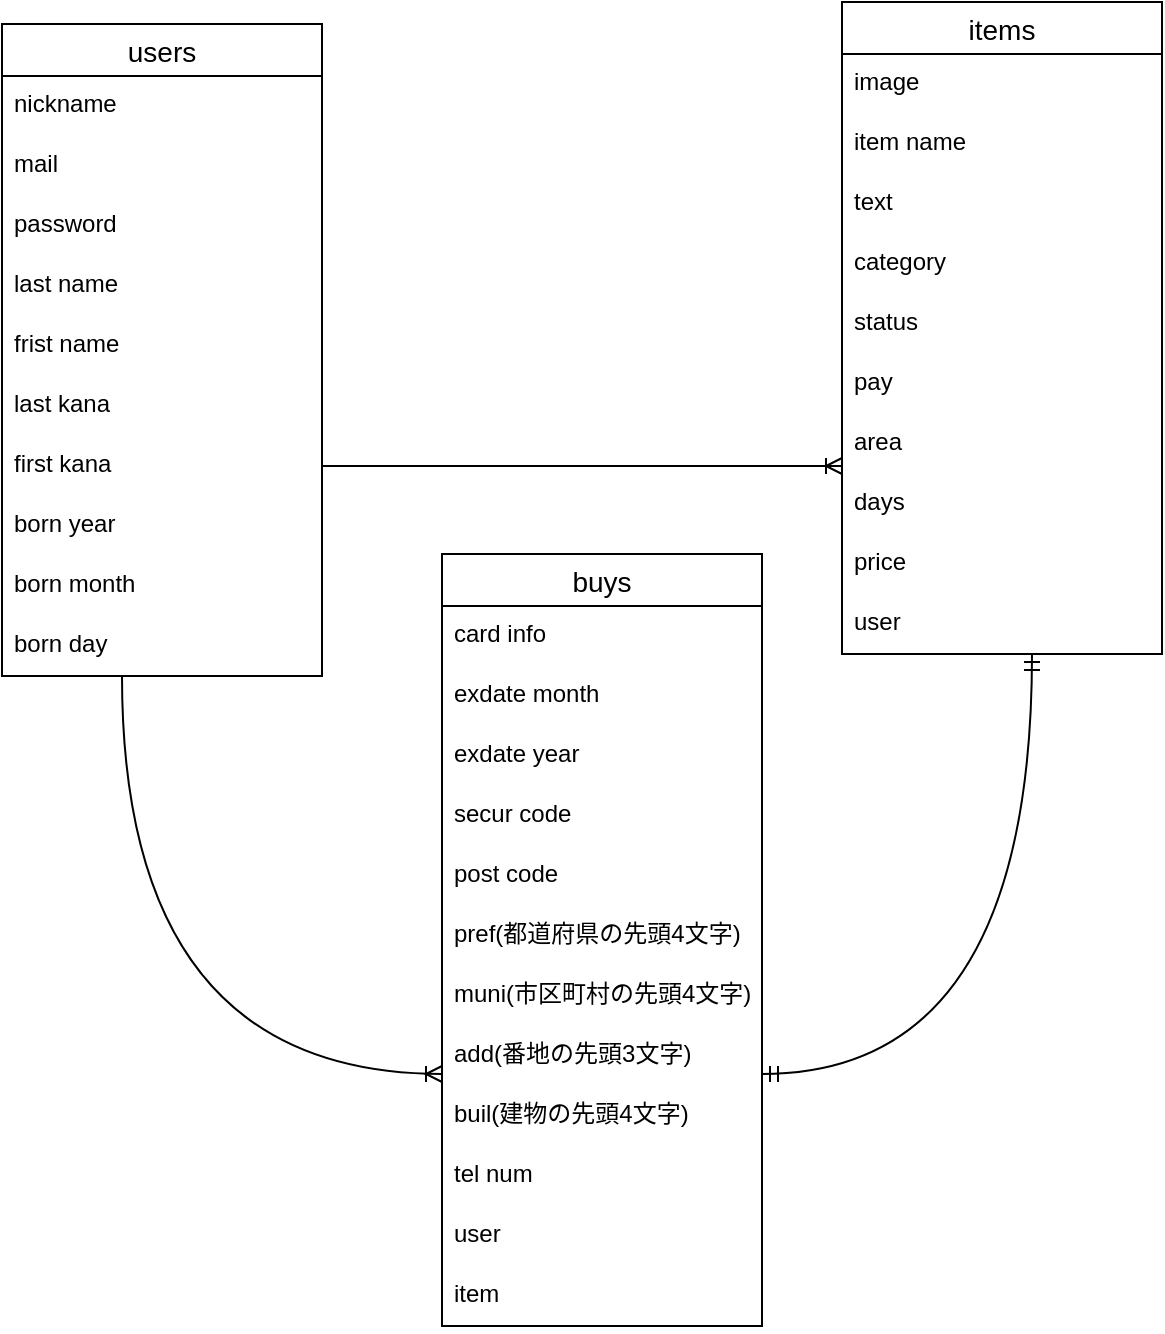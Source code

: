 <mxfile>
    <diagram id="XkLHa714f84j_jIFDD_4" name="ページ1">
        <mxGraphModel dx="264" dy="520" grid="1" gridSize="10" guides="1" tooltips="1" connect="1" arrows="1" fold="1" page="1" pageScale="1" pageWidth="827" pageHeight="1169" math="0" shadow="0">
            <root>
                <mxCell id="0"/>
                <mxCell id="1" parent="0"/>
                <mxCell id="wtujgE6eUzA9HzroTaK6-1" value="buys" style="swimlane;fontStyle=0;childLayout=stackLayout;horizontal=1;startSize=26;horizontalStack=0;resizeParent=1;resizeParentMax=0;resizeLast=0;collapsible=1;marginBottom=0;align=center;fontSize=14;" vertex="1" parent="1">
                    <mxGeometry x="270" y="290" width="160" height="386" as="geometry"/>
                </mxCell>
                <mxCell id="wtujgE6eUzA9HzroTaK6-2" value="card info" style="text;strokeColor=none;fillColor=none;spacingLeft=4;spacingRight=4;overflow=hidden;rotatable=0;points=[[0,0.5],[1,0.5]];portConstraint=eastwest;fontSize=12;" vertex="1" parent="wtujgE6eUzA9HzroTaK6-1">
                    <mxGeometry y="26" width="160" height="30" as="geometry"/>
                </mxCell>
                <mxCell id="wtujgE6eUzA9HzroTaK6-3" value="exdate month" style="text;strokeColor=none;fillColor=none;spacingLeft=4;spacingRight=4;overflow=hidden;rotatable=0;points=[[0,0.5],[1,0.5]];portConstraint=eastwest;fontSize=12;" vertex="1" parent="wtujgE6eUzA9HzroTaK6-1">
                    <mxGeometry y="56" width="160" height="30" as="geometry"/>
                </mxCell>
                <mxCell id="wtujgE6eUzA9HzroTaK6-4" value="exdate year" style="text;strokeColor=none;fillColor=none;spacingLeft=4;spacingRight=4;overflow=hidden;rotatable=0;points=[[0,0.5],[1,0.5]];portConstraint=eastwest;fontSize=12;" vertex="1" parent="wtujgE6eUzA9HzroTaK6-1">
                    <mxGeometry y="86" width="160" height="30" as="geometry"/>
                </mxCell>
                <mxCell id="wtujgE6eUzA9HzroTaK6-51" value="secur code" style="text;strokeColor=none;fillColor=none;spacingLeft=4;spacingRight=4;overflow=hidden;rotatable=0;points=[[0,0.5],[1,0.5]];portConstraint=eastwest;fontSize=12;" vertex="1" parent="wtujgE6eUzA9HzroTaK6-1">
                    <mxGeometry y="116" width="160" height="30" as="geometry"/>
                </mxCell>
                <mxCell id="wtujgE6eUzA9HzroTaK6-52" value="post code" style="text;strokeColor=none;fillColor=none;spacingLeft=4;spacingRight=4;overflow=hidden;rotatable=0;points=[[0,0.5],[1,0.5]];portConstraint=eastwest;fontSize=12;" vertex="1" parent="wtujgE6eUzA9HzroTaK6-1">
                    <mxGeometry y="146" width="160" height="30" as="geometry"/>
                </mxCell>
                <mxCell id="wtujgE6eUzA9HzroTaK6-53" value="pref(都道府県の先頭4文字)" style="text;strokeColor=none;fillColor=none;spacingLeft=4;spacingRight=4;overflow=hidden;rotatable=0;points=[[0,0.5],[1,0.5]];portConstraint=eastwest;fontSize=12;" vertex="1" parent="wtujgE6eUzA9HzroTaK6-1">
                    <mxGeometry y="176" width="160" height="30" as="geometry"/>
                </mxCell>
                <mxCell id="wtujgE6eUzA9HzroTaK6-54" value="muni(市区町村の先頭4文字)" style="text;strokeColor=none;fillColor=none;spacingLeft=4;spacingRight=4;overflow=hidden;rotatable=0;points=[[0,0.5],[1,0.5]];portConstraint=eastwest;fontSize=12;" vertex="1" parent="wtujgE6eUzA9HzroTaK6-1">
                    <mxGeometry y="206" width="160" height="30" as="geometry"/>
                </mxCell>
                <mxCell id="wtujgE6eUzA9HzroTaK6-55" value="add(番地の先頭3文字)" style="text;strokeColor=none;fillColor=none;spacingLeft=4;spacingRight=4;overflow=hidden;rotatable=0;points=[[0,0.5],[1,0.5]];portConstraint=eastwest;fontSize=12;" vertex="1" parent="wtujgE6eUzA9HzroTaK6-1">
                    <mxGeometry y="236" width="160" height="30" as="geometry"/>
                </mxCell>
                <mxCell id="wtujgE6eUzA9HzroTaK6-56" value="buil(建物の先頭4文字)" style="text;strokeColor=none;fillColor=none;spacingLeft=4;spacingRight=4;overflow=hidden;rotatable=0;points=[[0,0.5],[1,0.5]];portConstraint=eastwest;fontSize=12;" vertex="1" parent="wtujgE6eUzA9HzroTaK6-1">
                    <mxGeometry y="266" width="160" height="30" as="geometry"/>
                </mxCell>
                <mxCell id="wtujgE6eUzA9HzroTaK6-57" value="tel num" style="text;strokeColor=none;fillColor=none;spacingLeft=4;spacingRight=4;overflow=hidden;rotatable=0;points=[[0,0.5],[1,0.5]];portConstraint=eastwest;fontSize=12;" vertex="1" parent="wtujgE6eUzA9HzroTaK6-1">
                    <mxGeometry y="296" width="160" height="30" as="geometry"/>
                </mxCell>
                <mxCell id="wtujgE6eUzA9HzroTaK6-73" value="user" style="text;strokeColor=none;fillColor=none;spacingLeft=4;spacingRight=4;overflow=hidden;rotatable=0;points=[[0,0.5],[1,0.5]];portConstraint=eastwest;fontSize=12;" vertex="1" parent="wtujgE6eUzA9HzroTaK6-1">
                    <mxGeometry y="326" width="160" height="30" as="geometry"/>
                </mxCell>
                <mxCell id="wtujgE6eUzA9HzroTaK6-74" value="item" style="text;strokeColor=none;fillColor=none;spacingLeft=4;spacingRight=4;overflow=hidden;rotatable=0;points=[[0,0.5],[1,0.5]];portConstraint=eastwest;fontSize=12;" vertex="1" parent="wtujgE6eUzA9HzroTaK6-1">
                    <mxGeometry y="356" width="160" height="30" as="geometry"/>
                </mxCell>
                <mxCell id="wtujgE6eUzA9HzroTaK6-5" value="items" style="swimlane;fontStyle=0;childLayout=stackLayout;horizontal=1;startSize=26;horizontalStack=0;resizeParent=1;resizeParentMax=0;resizeLast=0;collapsible=1;marginBottom=0;align=center;fontSize=14;" vertex="1" parent="1">
                    <mxGeometry x="470" y="14" width="160" height="326" as="geometry"/>
                </mxCell>
                <mxCell id="wtujgE6eUzA9HzroTaK6-6" value="image" style="text;strokeColor=none;fillColor=none;spacingLeft=4;spacingRight=4;overflow=hidden;rotatable=0;points=[[0,0.5],[1,0.5]];portConstraint=eastwest;fontSize=12;" vertex="1" parent="wtujgE6eUzA9HzroTaK6-5">
                    <mxGeometry y="26" width="160" height="30" as="geometry"/>
                </mxCell>
                <mxCell id="wtujgE6eUzA9HzroTaK6-7" value="item name" style="text;strokeColor=none;fillColor=none;spacingLeft=4;spacingRight=4;overflow=hidden;rotatable=0;points=[[0,0.5],[1,0.5]];portConstraint=eastwest;fontSize=12;" vertex="1" parent="wtujgE6eUzA9HzroTaK6-5">
                    <mxGeometry y="56" width="160" height="30" as="geometry"/>
                </mxCell>
                <mxCell id="wtujgE6eUzA9HzroTaK6-8" value="text" style="text;strokeColor=none;fillColor=none;spacingLeft=4;spacingRight=4;overflow=hidden;rotatable=0;points=[[0,0.5],[1,0.5]];portConstraint=eastwest;fontSize=12;" vertex="1" parent="wtujgE6eUzA9HzroTaK6-5">
                    <mxGeometry y="86" width="160" height="30" as="geometry"/>
                </mxCell>
                <mxCell id="wtujgE6eUzA9HzroTaK6-40" value="category" style="text;strokeColor=none;fillColor=none;spacingLeft=4;spacingRight=4;overflow=hidden;rotatable=0;points=[[0,0.5],[1,0.5]];portConstraint=eastwest;fontSize=12;" vertex="1" parent="wtujgE6eUzA9HzroTaK6-5">
                    <mxGeometry y="116" width="160" height="30" as="geometry"/>
                </mxCell>
                <mxCell id="wtujgE6eUzA9HzroTaK6-41" value="status" style="text;strokeColor=none;fillColor=none;spacingLeft=4;spacingRight=4;overflow=hidden;rotatable=0;points=[[0,0.5],[1,0.5]];portConstraint=eastwest;fontSize=12;" vertex="1" parent="wtujgE6eUzA9HzroTaK6-5">
                    <mxGeometry y="146" width="160" height="30" as="geometry"/>
                </mxCell>
                <mxCell id="wtujgE6eUzA9HzroTaK6-42" value="pay" style="text;strokeColor=none;fillColor=none;spacingLeft=4;spacingRight=4;overflow=hidden;rotatable=0;points=[[0,0.5],[1,0.5]];portConstraint=eastwest;fontSize=12;" vertex="1" parent="wtujgE6eUzA9HzroTaK6-5">
                    <mxGeometry y="176" width="160" height="30" as="geometry"/>
                </mxCell>
                <mxCell id="wtujgE6eUzA9HzroTaK6-43" value="area" style="text;strokeColor=none;fillColor=none;spacingLeft=4;spacingRight=4;overflow=hidden;rotatable=0;points=[[0,0.5],[1,0.5]];portConstraint=eastwest;fontSize=12;" vertex="1" parent="wtujgE6eUzA9HzroTaK6-5">
                    <mxGeometry y="206" width="160" height="30" as="geometry"/>
                </mxCell>
                <mxCell id="wtujgE6eUzA9HzroTaK6-44" value="days" style="text;strokeColor=none;fillColor=none;spacingLeft=4;spacingRight=4;overflow=hidden;rotatable=0;points=[[0,0.5],[1,0.5]];portConstraint=eastwest;fontSize=12;" vertex="1" parent="wtujgE6eUzA9HzroTaK6-5">
                    <mxGeometry y="236" width="160" height="30" as="geometry"/>
                </mxCell>
                <mxCell id="wtujgE6eUzA9HzroTaK6-45" value="price" style="text;strokeColor=none;fillColor=none;spacingLeft=4;spacingRight=4;overflow=hidden;rotatable=0;points=[[0,0.5],[1,0.5]];portConstraint=eastwest;fontSize=12;" vertex="1" parent="wtujgE6eUzA9HzroTaK6-5">
                    <mxGeometry y="266" width="160" height="30" as="geometry"/>
                </mxCell>
                <mxCell id="wtujgE6eUzA9HzroTaK6-72" value="user" style="text;strokeColor=none;fillColor=none;spacingLeft=4;spacingRight=4;overflow=hidden;rotatable=0;points=[[0,0.5],[1,0.5]];portConstraint=eastwest;fontSize=12;" vertex="1" parent="wtujgE6eUzA9HzroTaK6-5">
                    <mxGeometry y="296" width="160" height="30" as="geometry"/>
                </mxCell>
                <mxCell id="wtujgE6eUzA9HzroTaK6-26" value="users" style="swimlane;fontStyle=0;childLayout=stackLayout;horizontal=1;startSize=26;horizontalStack=0;resizeParent=1;resizeParentMax=0;resizeLast=0;collapsible=1;marginBottom=0;align=center;fontSize=14;" vertex="1" parent="1">
                    <mxGeometry x="50" y="25" width="160" height="326" as="geometry"/>
                </mxCell>
                <mxCell id="wtujgE6eUzA9HzroTaK6-27" value="nickname" style="text;strokeColor=none;fillColor=none;spacingLeft=4;spacingRight=4;overflow=hidden;rotatable=0;points=[[0,0.5],[1,0.5]];portConstraint=eastwest;fontSize=12;" vertex="1" parent="wtujgE6eUzA9HzroTaK6-26">
                    <mxGeometry y="26" width="160" height="30" as="geometry"/>
                </mxCell>
                <mxCell id="wtujgE6eUzA9HzroTaK6-28" value="mail" style="text;strokeColor=none;fillColor=none;spacingLeft=4;spacingRight=4;overflow=hidden;rotatable=0;points=[[0,0.5],[1,0.5]];portConstraint=eastwest;fontSize=12;" vertex="1" parent="wtujgE6eUzA9HzroTaK6-26">
                    <mxGeometry y="56" width="160" height="30" as="geometry"/>
                </mxCell>
                <mxCell id="wtujgE6eUzA9HzroTaK6-29" value="password" style="text;strokeColor=none;fillColor=none;spacingLeft=4;spacingRight=4;overflow=hidden;rotatable=0;points=[[0,0.5],[1,0.5]];portConstraint=eastwest;fontSize=12;" vertex="1" parent="wtujgE6eUzA9HzroTaK6-26">
                    <mxGeometry y="86" width="160" height="30" as="geometry"/>
                </mxCell>
                <mxCell id="wtujgE6eUzA9HzroTaK6-31" value="last name" style="text;strokeColor=none;fillColor=none;spacingLeft=4;spacingRight=4;overflow=hidden;rotatable=0;points=[[0,0.5],[1,0.5]];portConstraint=eastwest;fontSize=12;" vertex="1" parent="wtujgE6eUzA9HzroTaK6-26">
                    <mxGeometry y="116" width="160" height="30" as="geometry"/>
                </mxCell>
                <mxCell id="wtujgE6eUzA9HzroTaK6-69" value="frist name" style="text;strokeColor=none;fillColor=none;spacingLeft=4;spacingRight=4;overflow=hidden;rotatable=0;points=[[0,0.5],[1,0.5]];portConstraint=eastwest;fontSize=12;" vertex="1" parent="wtujgE6eUzA9HzroTaK6-26">
                    <mxGeometry y="146" width="160" height="30" as="geometry"/>
                </mxCell>
                <mxCell id="wtujgE6eUzA9HzroTaK6-32" value="last kana" style="text;strokeColor=none;fillColor=none;spacingLeft=4;spacingRight=4;overflow=hidden;rotatable=0;points=[[0,0.5],[1,0.5]];portConstraint=eastwest;fontSize=12;" vertex="1" parent="wtujgE6eUzA9HzroTaK6-26">
                    <mxGeometry y="176" width="160" height="30" as="geometry"/>
                </mxCell>
                <mxCell id="wtujgE6eUzA9HzroTaK6-33" value="first kana" style="text;strokeColor=none;fillColor=none;spacingLeft=4;spacingRight=4;overflow=hidden;rotatable=0;points=[[0,0.5],[1,0.5]];portConstraint=eastwest;fontSize=12;" vertex="1" parent="wtujgE6eUzA9HzroTaK6-26">
                    <mxGeometry y="206" width="160" height="30" as="geometry"/>
                </mxCell>
                <mxCell id="wtujgE6eUzA9HzroTaK6-34" value="born year" style="text;strokeColor=none;fillColor=none;spacingLeft=4;spacingRight=4;overflow=hidden;rotatable=0;points=[[0,0.5],[1,0.5]];portConstraint=eastwest;fontSize=12;" vertex="1" parent="wtujgE6eUzA9HzroTaK6-26">
                    <mxGeometry y="236" width="160" height="30" as="geometry"/>
                </mxCell>
                <mxCell id="wtujgE6eUzA9HzroTaK6-35" value="born month" style="text;strokeColor=none;fillColor=none;spacingLeft=4;spacingRight=4;overflow=hidden;rotatable=0;points=[[0,0.5],[1,0.5]];portConstraint=eastwest;fontSize=12;" vertex="1" parent="wtujgE6eUzA9HzroTaK6-26">
                    <mxGeometry y="266" width="160" height="30" as="geometry"/>
                </mxCell>
                <mxCell id="wtujgE6eUzA9HzroTaK6-36" value="born day" style="text;strokeColor=none;fillColor=none;spacingLeft=4;spacingRight=4;overflow=hidden;rotatable=0;points=[[0,0.5],[1,0.5]];portConstraint=eastwest;fontSize=12;" vertex="1" parent="wtujgE6eUzA9HzroTaK6-26">
                    <mxGeometry y="296" width="160" height="30" as="geometry"/>
                </mxCell>
                <mxCell id="wtujgE6eUzA9HzroTaK6-61" value="" style="edgeStyle=entityRelationEdgeStyle;fontSize=12;html=1;endArrow=ERoneToMany;" edge="1" parent="1">
                    <mxGeometry width="100" height="100" relative="1" as="geometry">
                        <mxPoint x="210" y="246" as="sourcePoint"/>
                        <mxPoint x="470" y="246" as="targetPoint"/>
                    </mxGeometry>
                </mxCell>
                <mxCell id="wtujgE6eUzA9HzroTaK6-67" value="" style="edgeStyle=orthogonalEdgeStyle;fontSize=12;html=1;endArrow=ERmandOne;startArrow=ERmandOne;curved=1;" edge="1" parent="1">
                    <mxGeometry width="100" height="100" relative="1" as="geometry">
                        <mxPoint x="430" y="550" as="sourcePoint"/>
                        <mxPoint x="565" y="340" as="targetPoint"/>
                        <Array as="points">
                            <mxPoint x="565" y="550"/>
                        </Array>
                    </mxGeometry>
                </mxCell>
                <mxCell id="wtujgE6eUzA9HzroTaK6-70" value="" style="edgeStyle=orthogonalEdgeStyle;fontSize=12;html=1;endArrow=ERoneToMany;curved=1;exitX=0.375;exitY=1;exitDx=0;exitDy=0;exitPerimeter=0;endFill=0;" edge="1" parent="1" source="wtujgE6eUzA9HzroTaK6-36">
                    <mxGeometry width="100" height="100" relative="1" as="geometry">
                        <mxPoint x="110" y="400" as="sourcePoint"/>
                        <mxPoint x="270" y="550" as="targetPoint"/>
                        <Array as="points">
                            <mxPoint x="110" y="550"/>
                        </Array>
                    </mxGeometry>
                </mxCell>
            </root>
        </mxGraphModel>
    </diagram>
</mxfile>